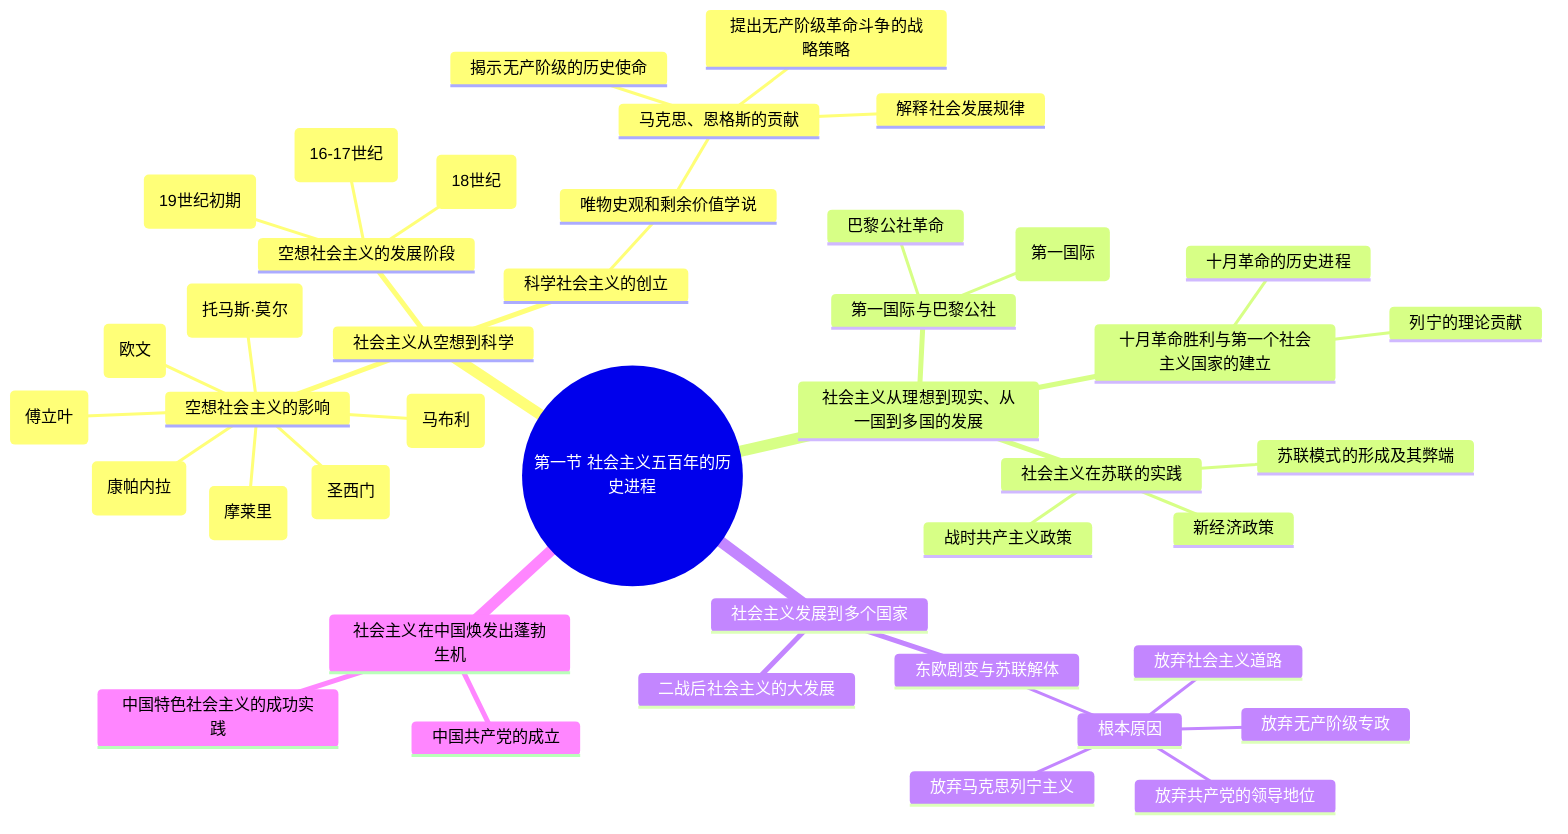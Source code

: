 mindmap
  root((第一节 社会主义五百年的历史进程))
    社会主义从空想到科学
      空想社会主义的发展阶段
        早期空想社会主义(16-17世纪)
        空想平均共产主义(18世纪)
        批判的空想社会主义(19世纪初期)
      空想社会主义的影响
        乌托邦(托马斯·莫尔)
        太阳城(康帕内拉)
        自然法典(摩莱里)
        论法制或法律的原则(马布利)
        实业制度(圣西门)
        和谐社会(傅立叶)
        新和谐公社(欧文)
      科学社会主义的创立
        唯物史观和剩余价值学说
          马克思、恩格斯的贡献
            解释社会发展规律
            揭示无产阶级的历史使命
            提出无产阶级革命斗争的战略策略
    社会主义从理想到现实、从一国到多国的发展
      第一国际与巴黎公社
        国际工人协会(第一国际)
        巴黎公社革命
      十月革命胜利与第一个社会主义国家的建立
        列宁的理论贡献
        十月革命的历史进程
      社会主义在苏联的实践
        战时共产主义政策
        新经济政策
        苏联模式的形成及其弊端
    社会主义发展到多个国家
      二战后社会主义的大发展
      东欧剧变与苏联解体
        根本原因
          放弃社会主义道路
          放弃无产阶级专政
          放弃共产党的领导地位
          放弃马克思列宁主义
    社会主义在中国焕发出蓬勃生机
      中国共产党的成立
      中国特色社会主义的成功实践
